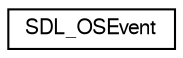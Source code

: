 digraph "Graphical Class Hierarchy"
{
  edge [fontname="FreeSans",fontsize="10",labelfontname="FreeSans",labelfontsize="10"];
  node [fontname="FreeSans",fontsize="10",shape=record];
  rankdir="LR";
  Node1 [label="SDL_OSEvent",height=0.2,width=0.4,color="black", fillcolor="white", style="filled",URL="$d6/d78/struct_s_d_l___o_s_event.html",tooltip="OS Specific event. "];
}
